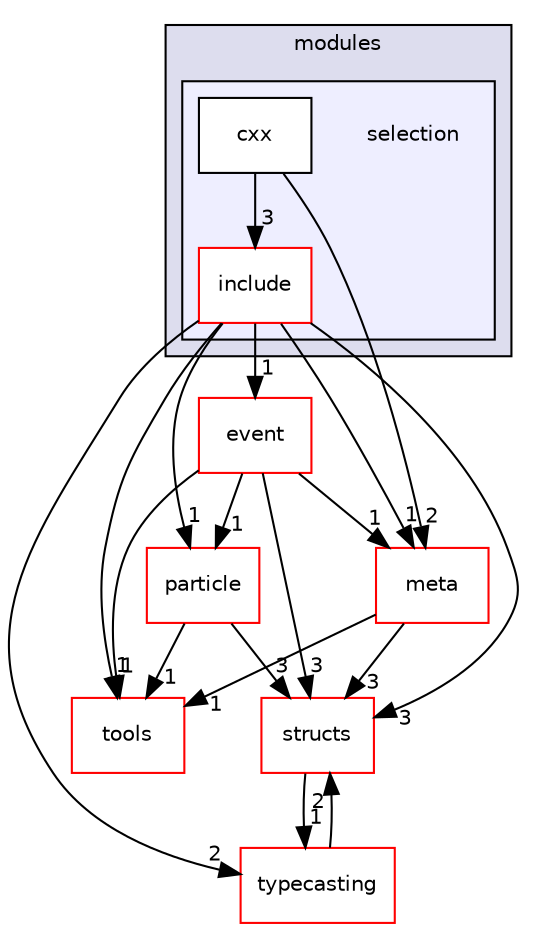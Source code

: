 digraph "selection" {
  compound=true
  node [ fontsize="10", fontname="Helvetica"];
  edge [ labelfontsize="10", labelfontname="Helvetica"];
  subgraph clusterdir_ee3c23494b4011e6a628e4900ef262df {
    graph [ bgcolor="#ddddee", pencolor="black", label="modules" fontname="Helvetica", fontsize="10", URL="dir_ee3c23494b4011e6a628e4900ef262df.html"]
  subgraph clusterdir_c49883265e919209ca31c480d01c9221 {
    graph [ bgcolor="#eeeeff", pencolor="black", label="" URL="dir_c49883265e919209ca31c480d01c9221.html"];
    dir_c49883265e919209ca31c480d01c9221 [shape=plaintext label="selection"];
    dir_fdcd63d21136457be0281175b4adb2dd [shape=box label="cxx" color="black" fillcolor="white" style="filled" URL="dir_fdcd63d21136457be0281175b4adb2dd.html"];
    dir_3e74bc55852bd21e07f8637285e185d5 [shape=box label="include" color="red" fillcolor="white" style="filled" URL="dir_3e74bc55852bd21e07f8637285e185d5.html"];
  }
  }
  dir_7e7898fd82fc7805c9d39fdbc62120b9 [shape=box label="meta" fillcolor="white" style="filled" color="red" URL="dir_7e7898fd82fc7805c9d39fdbc62120b9.html"];
  dir_639930e6546076602fdb99daad4d48b4 [shape=box label="structs" fillcolor="white" style="filled" color="red" URL="dir_639930e6546076602fdb99daad4d48b4.html"];
  dir_b60a80b5573f59b8d3124d04096ac72b [shape=box label="typecasting" fillcolor="white" style="filled" color="red" URL="dir_b60a80b5573f59b8d3124d04096ac72b.html"];
  dir_fb91096735c52f3a453d1a3e67025085 [shape=box label="event" fillcolor="white" style="filled" color="red" URL="dir_fb91096735c52f3a453d1a3e67025085.html"];
  dir_1591526fd125289a70742a0dafe36eb5 [shape=box label="particle" fillcolor="white" style="filled" color="red" URL="dir_1591526fd125289a70742a0dafe36eb5.html"];
  dir_f0fdfbf866f75abaaae77c9c053e2c4e [shape=box label="tools" fillcolor="white" style="filled" color="red" URL="dir_f0fdfbf866f75abaaae77c9c053e2c4e.html"];
  dir_7e7898fd82fc7805c9d39fdbc62120b9->dir_639930e6546076602fdb99daad4d48b4 [headlabel="3", labeldistance=1.5 headhref="dir_000157_000080.html"];
  dir_7e7898fd82fc7805c9d39fdbc62120b9->dir_f0fdfbf866f75abaaae77c9c053e2c4e [headlabel="1", labeldistance=1.5 headhref="dir_000157_000142.html"];
  dir_639930e6546076602fdb99daad4d48b4->dir_b60a80b5573f59b8d3124d04096ac72b [headlabel="1", labeldistance=1.5 headhref="dir_000080_000153.html"];
  dir_3e74bc55852bd21e07f8637285e185d5->dir_7e7898fd82fc7805c9d39fdbc62120b9 [headlabel="1", labeldistance=1.5 headhref="dir_000208_000157.html"];
  dir_3e74bc55852bd21e07f8637285e185d5->dir_639930e6546076602fdb99daad4d48b4 [headlabel="3", labeldistance=1.5 headhref="dir_000208_000080.html"];
  dir_3e74bc55852bd21e07f8637285e185d5->dir_b60a80b5573f59b8d3124d04096ac72b [headlabel="2", labeldistance=1.5 headhref="dir_000208_000153.html"];
  dir_3e74bc55852bd21e07f8637285e185d5->dir_fb91096735c52f3a453d1a3e67025085 [headlabel="1", labeldistance=1.5 headhref="dir_000208_000116.html"];
  dir_3e74bc55852bd21e07f8637285e185d5->dir_1591526fd125289a70742a0dafe36eb5 [headlabel="1", labeldistance=1.5 headhref="dir_000208_000090.html"];
  dir_3e74bc55852bd21e07f8637285e185d5->dir_f0fdfbf866f75abaaae77c9c053e2c4e [headlabel="1", labeldistance=1.5 headhref="dir_000208_000142.html"];
  dir_b60a80b5573f59b8d3124d04096ac72b->dir_639930e6546076602fdb99daad4d48b4 [headlabel="2", labeldistance=1.5 headhref="dir_000153_000080.html"];
  dir_fb91096735c52f3a453d1a3e67025085->dir_7e7898fd82fc7805c9d39fdbc62120b9 [headlabel="1", labeldistance=1.5 headhref="dir_000116_000157.html"];
  dir_fb91096735c52f3a453d1a3e67025085->dir_639930e6546076602fdb99daad4d48b4 [headlabel="3", labeldistance=1.5 headhref="dir_000116_000080.html"];
  dir_fb91096735c52f3a453d1a3e67025085->dir_1591526fd125289a70742a0dafe36eb5 [headlabel="1", labeldistance=1.5 headhref="dir_000116_000090.html"];
  dir_fb91096735c52f3a453d1a3e67025085->dir_f0fdfbf866f75abaaae77c9c053e2c4e [headlabel="1", labeldistance=1.5 headhref="dir_000116_000142.html"];
  dir_fdcd63d21136457be0281175b4adb2dd->dir_7e7898fd82fc7805c9d39fdbc62120b9 [headlabel="2", labeldistance=1.5 headhref="dir_000195_000157.html"];
  dir_fdcd63d21136457be0281175b4adb2dd->dir_3e74bc55852bd21e07f8637285e185d5 [headlabel="3", labeldistance=1.5 headhref="dir_000195_000208.html"];
  dir_1591526fd125289a70742a0dafe36eb5->dir_639930e6546076602fdb99daad4d48b4 [headlabel="3", labeldistance=1.5 headhref="dir_000090_000080.html"];
  dir_1591526fd125289a70742a0dafe36eb5->dir_f0fdfbf866f75abaaae77c9c053e2c4e [headlabel="1", labeldistance=1.5 headhref="dir_000090_000142.html"];
}

